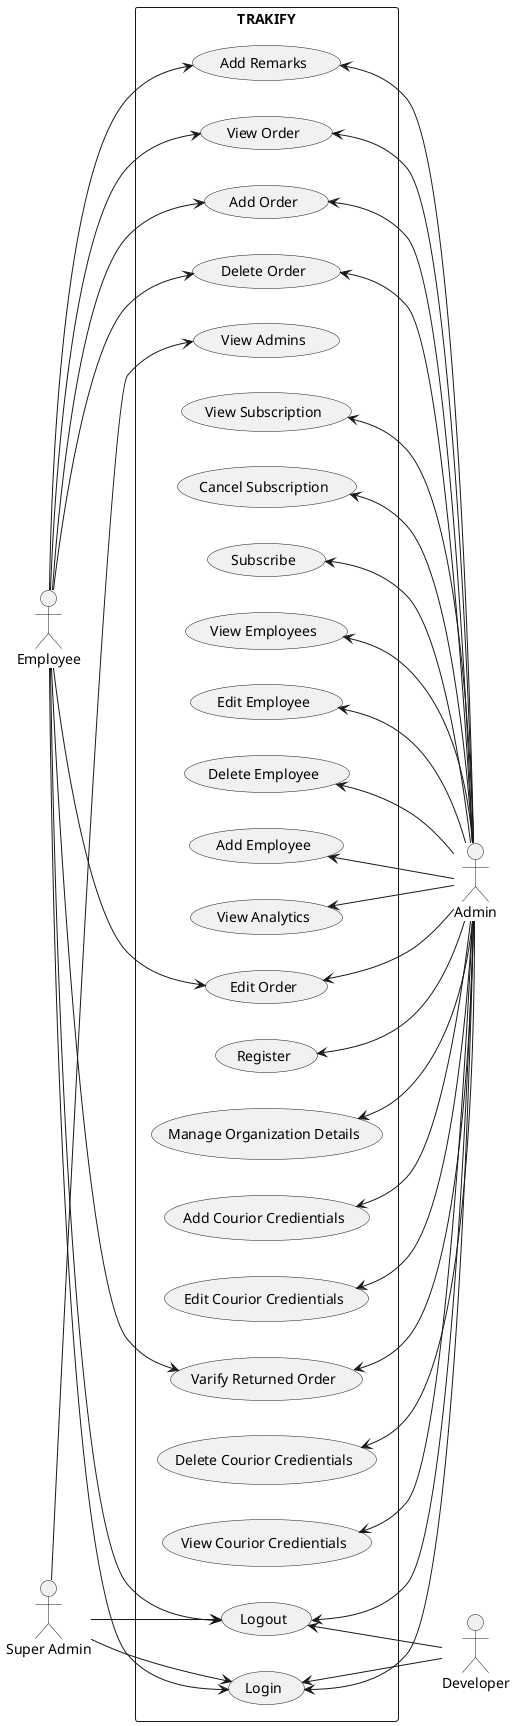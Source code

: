 @startuml usecaseDiagram

left to right direction

actor "Super Admin" as sAdmin
actor "Admin" as admin
actor "Employee" as user

actor "Developer" as developer

rectangle "TRAKIFY" {
    ' Authentication
    usecase "Login" as login
    usecase "Logout" as logout
    usecase "Register" as register

    ' Account Configuration
    usecase "Manage Organization Details" as manageOrganization
    usecase "Add Courior Credientials" as addCouriorCredentials
    usecase "Edit Courior Credientials" as editCouriorCredentials
    usecase "Delete Courior Credientials" as deleteCouriorCredentials
    usecase "View Courior Credientials" as viewCouriorCredentials

    ' Order Tracking
    usecase "Add Order" as addOrder
    usecase "Edit Order" as editOrder
    usecase "Delete Order" as deleteOrder
    usecase "Add Remarks" as addRemarks
    usecase "Varify Returned Order" as verifyReturnedOrder
    usecase "View Order" as viewOrder

    ' Analytics
    usecase "View Analytics" as viewAnalytics

    ' Employee Management
    usecase "Add Employee" as addEmployee
    usecase "Delete Employee" as deleteEmployee
    usecase "Edit Employee" as editEmployee
    usecase "View Employees" as viewEmployee

    ' Subscription Management
    usecase "Subscribe" as paySubscription
    usecase "Cancel Subscription" as cancelSubscription
    usecase "View Subscription" as viewSubscription

    ' Super Admin Management
    usecase "View Admins" as viewAdmins


}

' Authentication
sAdmin --> login
sAdmin --> logout

admin -u-> login
admin -u-> logout
admin -u-> register

user --> login
user --> logout

developer -u-> login
developer -u-> logout

' Account Configuration
admin -->manageOrganization
admin -->addCouriorCredentials
admin -->editCouriorCredentials
admin -->deleteCouriorCredentials
admin -->viewCouriorCredentials

' Order Tracking
admin -u->addOrder
admin -u->editOrder
admin -u->deleteOrder
admin -u->addRemarks
admin -u->verifyReturnedOrder
admin -u->viewOrder

user -->addOrder
user -->editOrder
user -->deleteOrder
user -->addRemarks
user -->verifyReturnedOrder
user -->viewOrder

' Analytics
admin -u-> viewAnalytics

' Employee Management
admin -u-> addEmployee
admin -u-> deleteEmployee
admin -u-> editEmployee
admin -u-> viewEmployee

' Subscription Management
admin -u-> paySubscription
admin -u-> cancelSubscription
admin -u-> viewSubscription

' Super Admin Management
sAdmin --> viewAdmins


@enduml